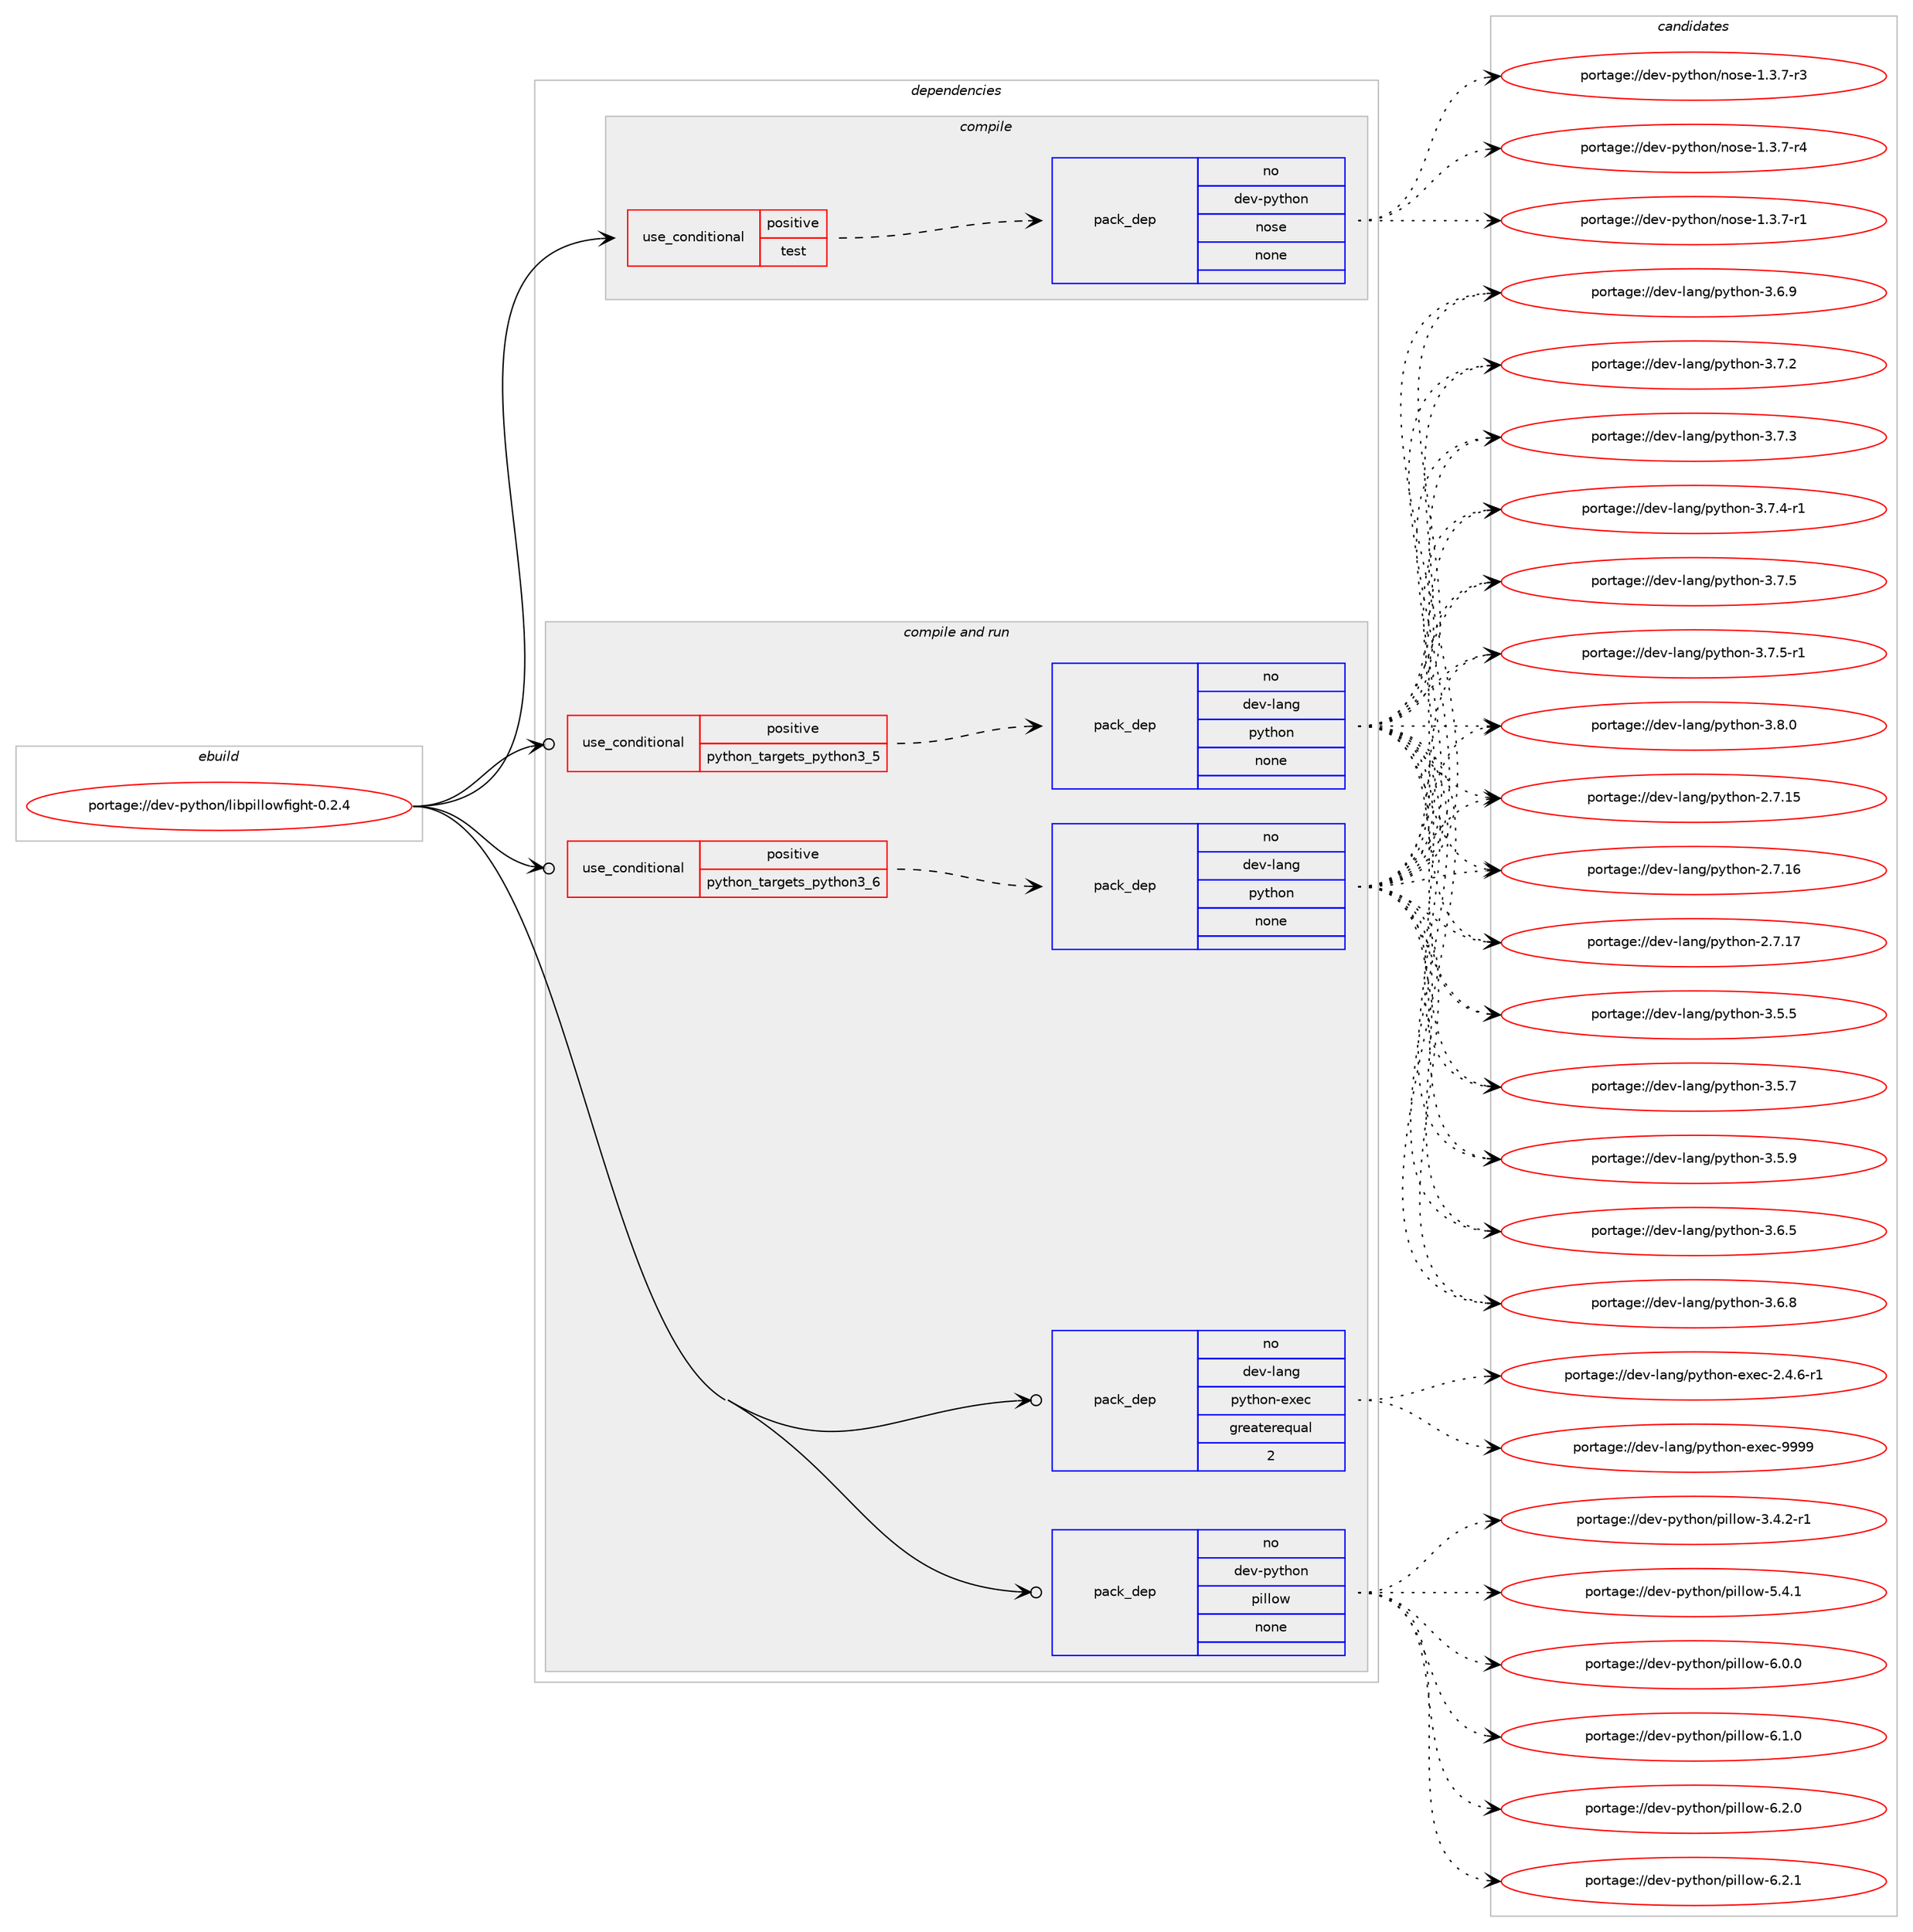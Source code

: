 digraph prolog {

# *************
# Graph options
# *************

newrank=true;
concentrate=true;
compound=true;
graph [rankdir=LR,fontname=Helvetica,fontsize=10,ranksep=1.5];#, ranksep=2.5, nodesep=0.2];
edge  [arrowhead=vee];
node  [fontname=Helvetica,fontsize=10];

# **********
# The ebuild
# **********

subgraph cluster_leftcol {
color=gray;
rank=same;
label=<<i>ebuild</i>>;
id [label="portage://dev-python/libpillowfight-0.2.4", color=red, width=4, href="../dev-python/libpillowfight-0.2.4.svg"];
}

# ****************
# The dependencies
# ****************

subgraph cluster_midcol {
color=gray;
label=<<i>dependencies</i>>;
subgraph cluster_compile {
fillcolor="#eeeeee";
style=filled;
label=<<i>compile</i>>;
subgraph cond31311 {
dependency148090 [label=<<TABLE BORDER="0" CELLBORDER="1" CELLSPACING="0" CELLPADDING="4"><TR><TD ROWSPAN="3" CELLPADDING="10">use_conditional</TD></TR><TR><TD>positive</TD></TR><TR><TD>test</TD></TR></TABLE>>, shape=none, color=red];
subgraph pack113444 {
dependency148091 [label=<<TABLE BORDER="0" CELLBORDER="1" CELLSPACING="0" CELLPADDING="4" WIDTH="220"><TR><TD ROWSPAN="6" CELLPADDING="30">pack_dep</TD></TR><TR><TD WIDTH="110">no</TD></TR><TR><TD>dev-python</TD></TR><TR><TD>nose</TD></TR><TR><TD>none</TD></TR><TR><TD></TD></TR></TABLE>>, shape=none, color=blue];
}
dependency148090:e -> dependency148091:w [weight=20,style="dashed",arrowhead="vee"];
}
id:e -> dependency148090:w [weight=20,style="solid",arrowhead="vee"];
}
subgraph cluster_compileandrun {
fillcolor="#eeeeee";
style=filled;
label=<<i>compile and run</i>>;
subgraph cond31312 {
dependency148092 [label=<<TABLE BORDER="0" CELLBORDER="1" CELLSPACING="0" CELLPADDING="4"><TR><TD ROWSPAN="3" CELLPADDING="10">use_conditional</TD></TR><TR><TD>positive</TD></TR><TR><TD>python_targets_python3_5</TD></TR></TABLE>>, shape=none, color=red];
subgraph pack113445 {
dependency148093 [label=<<TABLE BORDER="0" CELLBORDER="1" CELLSPACING="0" CELLPADDING="4" WIDTH="220"><TR><TD ROWSPAN="6" CELLPADDING="30">pack_dep</TD></TR><TR><TD WIDTH="110">no</TD></TR><TR><TD>dev-lang</TD></TR><TR><TD>python</TD></TR><TR><TD>none</TD></TR><TR><TD></TD></TR></TABLE>>, shape=none, color=blue];
}
dependency148092:e -> dependency148093:w [weight=20,style="dashed",arrowhead="vee"];
}
id:e -> dependency148092:w [weight=20,style="solid",arrowhead="odotvee"];
subgraph cond31313 {
dependency148094 [label=<<TABLE BORDER="0" CELLBORDER="1" CELLSPACING="0" CELLPADDING="4"><TR><TD ROWSPAN="3" CELLPADDING="10">use_conditional</TD></TR><TR><TD>positive</TD></TR><TR><TD>python_targets_python3_6</TD></TR></TABLE>>, shape=none, color=red];
subgraph pack113446 {
dependency148095 [label=<<TABLE BORDER="0" CELLBORDER="1" CELLSPACING="0" CELLPADDING="4" WIDTH="220"><TR><TD ROWSPAN="6" CELLPADDING="30">pack_dep</TD></TR><TR><TD WIDTH="110">no</TD></TR><TR><TD>dev-lang</TD></TR><TR><TD>python</TD></TR><TR><TD>none</TD></TR><TR><TD></TD></TR></TABLE>>, shape=none, color=blue];
}
dependency148094:e -> dependency148095:w [weight=20,style="dashed",arrowhead="vee"];
}
id:e -> dependency148094:w [weight=20,style="solid",arrowhead="odotvee"];
subgraph pack113447 {
dependency148096 [label=<<TABLE BORDER="0" CELLBORDER="1" CELLSPACING="0" CELLPADDING="4" WIDTH="220"><TR><TD ROWSPAN="6" CELLPADDING="30">pack_dep</TD></TR><TR><TD WIDTH="110">no</TD></TR><TR><TD>dev-lang</TD></TR><TR><TD>python-exec</TD></TR><TR><TD>greaterequal</TD></TR><TR><TD>2</TD></TR></TABLE>>, shape=none, color=blue];
}
id:e -> dependency148096:w [weight=20,style="solid",arrowhead="odotvee"];
subgraph pack113448 {
dependency148097 [label=<<TABLE BORDER="0" CELLBORDER="1" CELLSPACING="0" CELLPADDING="4" WIDTH="220"><TR><TD ROWSPAN="6" CELLPADDING="30">pack_dep</TD></TR><TR><TD WIDTH="110">no</TD></TR><TR><TD>dev-python</TD></TR><TR><TD>pillow</TD></TR><TR><TD>none</TD></TR><TR><TD></TD></TR></TABLE>>, shape=none, color=blue];
}
id:e -> dependency148097:w [weight=20,style="solid",arrowhead="odotvee"];
}
subgraph cluster_run {
fillcolor="#eeeeee";
style=filled;
label=<<i>run</i>>;
}
}

# **************
# The candidates
# **************

subgraph cluster_choices {
rank=same;
color=gray;
label=<<i>candidates</i>>;

subgraph choice113444 {
color=black;
nodesep=1;
choiceportage10010111845112121116104111110471101111151014549465146554511449 [label="portage://dev-python/nose-1.3.7-r1", color=red, width=4,href="../dev-python/nose-1.3.7-r1.svg"];
choiceportage10010111845112121116104111110471101111151014549465146554511451 [label="portage://dev-python/nose-1.3.7-r3", color=red, width=4,href="../dev-python/nose-1.3.7-r3.svg"];
choiceportage10010111845112121116104111110471101111151014549465146554511452 [label="portage://dev-python/nose-1.3.7-r4", color=red, width=4,href="../dev-python/nose-1.3.7-r4.svg"];
dependency148091:e -> choiceportage10010111845112121116104111110471101111151014549465146554511449:w [style=dotted,weight="100"];
dependency148091:e -> choiceportage10010111845112121116104111110471101111151014549465146554511451:w [style=dotted,weight="100"];
dependency148091:e -> choiceportage10010111845112121116104111110471101111151014549465146554511452:w [style=dotted,weight="100"];
}
subgraph choice113445 {
color=black;
nodesep=1;
choiceportage10010111845108971101034711212111610411111045504655464953 [label="portage://dev-lang/python-2.7.15", color=red, width=4,href="../dev-lang/python-2.7.15.svg"];
choiceportage10010111845108971101034711212111610411111045504655464954 [label="portage://dev-lang/python-2.7.16", color=red, width=4,href="../dev-lang/python-2.7.16.svg"];
choiceportage10010111845108971101034711212111610411111045504655464955 [label="portage://dev-lang/python-2.7.17", color=red, width=4,href="../dev-lang/python-2.7.17.svg"];
choiceportage100101118451089711010347112121116104111110455146534653 [label="portage://dev-lang/python-3.5.5", color=red, width=4,href="../dev-lang/python-3.5.5.svg"];
choiceportage100101118451089711010347112121116104111110455146534655 [label="portage://dev-lang/python-3.5.7", color=red, width=4,href="../dev-lang/python-3.5.7.svg"];
choiceportage100101118451089711010347112121116104111110455146534657 [label="portage://dev-lang/python-3.5.9", color=red, width=4,href="../dev-lang/python-3.5.9.svg"];
choiceportage100101118451089711010347112121116104111110455146544653 [label="portage://dev-lang/python-3.6.5", color=red, width=4,href="../dev-lang/python-3.6.5.svg"];
choiceportage100101118451089711010347112121116104111110455146544656 [label="portage://dev-lang/python-3.6.8", color=red, width=4,href="../dev-lang/python-3.6.8.svg"];
choiceportage100101118451089711010347112121116104111110455146544657 [label="portage://dev-lang/python-3.6.9", color=red, width=4,href="../dev-lang/python-3.6.9.svg"];
choiceportage100101118451089711010347112121116104111110455146554650 [label="portage://dev-lang/python-3.7.2", color=red, width=4,href="../dev-lang/python-3.7.2.svg"];
choiceportage100101118451089711010347112121116104111110455146554651 [label="portage://dev-lang/python-3.7.3", color=red, width=4,href="../dev-lang/python-3.7.3.svg"];
choiceportage1001011184510897110103471121211161041111104551465546524511449 [label="portage://dev-lang/python-3.7.4-r1", color=red, width=4,href="../dev-lang/python-3.7.4-r1.svg"];
choiceportage100101118451089711010347112121116104111110455146554653 [label="portage://dev-lang/python-3.7.5", color=red, width=4,href="../dev-lang/python-3.7.5.svg"];
choiceportage1001011184510897110103471121211161041111104551465546534511449 [label="portage://dev-lang/python-3.7.5-r1", color=red, width=4,href="../dev-lang/python-3.7.5-r1.svg"];
choiceportage100101118451089711010347112121116104111110455146564648 [label="portage://dev-lang/python-3.8.0", color=red, width=4,href="../dev-lang/python-3.8.0.svg"];
dependency148093:e -> choiceportage10010111845108971101034711212111610411111045504655464953:w [style=dotted,weight="100"];
dependency148093:e -> choiceportage10010111845108971101034711212111610411111045504655464954:w [style=dotted,weight="100"];
dependency148093:e -> choiceportage10010111845108971101034711212111610411111045504655464955:w [style=dotted,weight="100"];
dependency148093:e -> choiceportage100101118451089711010347112121116104111110455146534653:w [style=dotted,weight="100"];
dependency148093:e -> choiceportage100101118451089711010347112121116104111110455146534655:w [style=dotted,weight="100"];
dependency148093:e -> choiceportage100101118451089711010347112121116104111110455146534657:w [style=dotted,weight="100"];
dependency148093:e -> choiceportage100101118451089711010347112121116104111110455146544653:w [style=dotted,weight="100"];
dependency148093:e -> choiceportage100101118451089711010347112121116104111110455146544656:w [style=dotted,weight="100"];
dependency148093:e -> choiceportage100101118451089711010347112121116104111110455146544657:w [style=dotted,weight="100"];
dependency148093:e -> choiceportage100101118451089711010347112121116104111110455146554650:w [style=dotted,weight="100"];
dependency148093:e -> choiceportage100101118451089711010347112121116104111110455146554651:w [style=dotted,weight="100"];
dependency148093:e -> choiceportage1001011184510897110103471121211161041111104551465546524511449:w [style=dotted,weight="100"];
dependency148093:e -> choiceportage100101118451089711010347112121116104111110455146554653:w [style=dotted,weight="100"];
dependency148093:e -> choiceportage1001011184510897110103471121211161041111104551465546534511449:w [style=dotted,weight="100"];
dependency148093:e -> choiceportage100101118451089711010347112121116104111110455146564648:w [style=dotted,weight="100"];
}
subgraph choice113446 {
color=black;
nodesep=1;
choiceportage10010111845108971101034711212111610411111045504655464953 [label="portage://dev-lang/python-2.7.15", color=red, width=4,href="../dev-lang/python-2.7.15.svg"];
choiceportage10010111845108971101034711212111610411111045504655464954 [label="portage://dev-lang/python-2.7.16", color=red, width=4,href="../dev-lang/python-2.7.16.svg"];
choiceportage10010111845108971101034711212111610411111045504655464955 [label="portage://dev-lang/python-2.7.17", color=red, width=4,href="../dev-lang/python-2.7.17.svg"];
choiceportage100101118451089711010347112121116104111110455146534653 [label="portage://dev-lang/python-3.5.5", color=red, width=4,href="../dev-lang/python-3.5.5.svg"];
choiceportage100101118451089711010347112121116104111110455146534655 [label="portage://dev-lang/python-3.5.7", color=red, width=4,href="../dev-lang/python-3.5.7.svg"];
choiceportage100101118451089711010347112121116104111110455146534657 [label="portage://dev-lang/python-3.5.9", color=red, width=4,href="../dev-lang/python-3.5.9.svg"];
choiceportage100101118451089711010347112121116104111110455146544653 [label="portage://dev-lang/python-3.6.5", color=red, width=4,href="../dev-lang/python-3.6.5.svg"];
choiceportage100101118451089711010347112121116104111110455146544656 [label="portage://dev-lang/python-3.6.8", color=red, width=4,href="../dev-lang/python-3.6.8.svg"];
choiceportage100101118451089711010347112121116104111110455146544657 [label="portage://dev-lang/python-3.6.9", color=red, width=4,href="../dev-lang/python-3.6.9.svg"];
choiceportage100101118451089711010347112121116104111110455146554650 [label="portage://dev-lang/python-3.7.2", color=red, width=4,href="../dev-lang/python-3.7.2.svg"];
choiceportage100101118451089711010347112121116104111110455146554651 [label="portage://dev-lang/python-3.7.3", color=red, width=4,href="../dev-lang/python-3.7.3.svg"];
choiceportage1001011184510897110103471121211161041111104551465546524511449 [label="portage://dev-lang/python-3.7.4-r1", color=red, width=4,href="../dev-lang/python-3.7.4-r1.svg"];
choiceportage100101118451089711010347112121116104111110455146554653 [label="portage://dev-lang/python-3.7.5", color=red, width=4,href="../dev-lang/python-3.7.5.svg"];
choiceportage1001011184510897110103471121211161041111104551465546534511449 [label="portage://dev-lang/python-3.7.5-r1", color=red, width=4,href="../dev-lang/python-3.7.5-r1.svg"];
choiceportage100101118451089711010347112121116104111110455146564648 [label="portage://dev-lang/python-3.8.0", color=red, width=4,href="../dev-lang/python-3.8.0.svg"];
dependency148095:e -> choiceportage10010111845108971101034711212111610411111045504655464953:w [style=dotted,weight="100"];
dependency148095:e -> choiceportage10010111845108971101034711212111610411111045504655464954:w [style=dotted,weight="100"];
dependency148095:e -> choiceportage10010111845108971101034711212111610411111045504655464955:w [style=dotted,weight="100"];
dependency148095:e -> choiceportage100101118451089711010347112121116104111110455146534653:w [style=dotted,weight="100"];
dependency148095:e -> choiceportage100101118451089711010347112121116104111110455146534655:w [style=dotted,weight="100"];
dependency148095:e -> choiceportage100101118451089711010347112121116104111110455146534657:w [style=dotted,weight="100"];
dependency148095:e -> choiceportage100101118451089711010347112121116104111110455146544653:w [style=dotted,weight="100"];
dependency148095:e -> choiceportage100101118451089711010347112121116104111110455146544656:w [style=dotted,weight="100"];
dependency148095:e -> choiceportage100101118451089711010347112121116104111110455146544657:w [style=dotted,weight="100"];
dependency148095:e -> choiceportage100101118451089711010347112121116104111110455146554650:w [style=dotted,weight="100"];
dependency148095:e -> choiceportage100101118451089711010347112121116104111110455146554651:w [style=dotted,weight="100"];
dependency148095:e -> choiceportage1001011184510897110103471121211161041111104551465546524511449:w [style=dotted,weight="100"];
dependency148095:e -> choiceportage100101118451089711010347112121116104111110455146554653:w [style=dotted,weight="100"];
dependency148095:e -> choiceportage1001011184510897110103471121211161041111104551465546534511449:w [style=dotted,weight="100"];
dependency148095:e -> choiceportage100101118451089711010347112121116104111110455146564648:w [style=dotted,weight="100"];
}
subgraph choice113447 {
color=black;
nodesep=1;
choiceportage10010111845108971101034711212111610411111045101120101994550465246544511449 [label="portage://dev-lang/python-exec-2.4.6-r1", color=red, width=4,href="../dev-lang/python-exec-2.4.6-r1.svg"];
choiceportage10010111845108971101034711212111610411111045101120101994557575757 [label="portage://dev-lang/python-exec-9999", color=red, width=4,href="../dev-lang/python-exec-9999.svg"];
dependency148096:e -> choiceportage10010111845108971101034711212111610411111045101120101994550465246544511449:w [style=dotted,weight="100"];
dependency148096:e -> choiceportage10010111845108971101034711212111610411111045101120101994557575757:w [style=dotted,weight="100"];
}
subgraph choice113448 {
color=black;
nodesep=1;
choiceportage10010111845112121116104111110471121051081081111194551465246504511449 [label="portage://dev-python/pillow-3.4.2-r1", color=red, width=4,href="../dev-python/pillow-3.4.2-r1.svg"];
choiceportage1001011184511212111610411111047112105108108111119455346524649 [label="portage://dev-python/pillow-5.4.1", color=red, width=4,href="../dev-python/pillow-5.4.1.svg"];
choiceportage1001011184511212111610411111047112105108108111119455446484648 [label="portage://dev-python/pillow-6.0.0", color=red, width=4,href="../dev-python/pillow-6.0.0.svg"];
choiceportage1001011184511212111610411111047112105108108111119455446494648 [label="portage://dev-python/pillow-6.1.0", color=red, width=4,href="../dev-python/pillow-6.1.0.svg"];
choiceportage1001011184511212111610411111047112105108108111119455446504648 [label="portage://dev-python/pillow-6.2.0", color=red, width=4,href="../dev-python/pillow-6.2.0.svg"];
choiceportage1001011184511212111610411111047112105108108111119455446504649 [label="portage://dev-python/pillow-6.2.1", color=red, width=4,href="../dev-python/pillow-6.2.1.svg"];
dependency148097:e -> choiceportage10010111845112121116104111110471121051081081111194551465246504511449:w [style=dotted,weight="100"];
dependency148097:e -> choiceportage1001011184511212111610411111047112105108108111119455346524649:w [style=dotted,weight="100"];
dependency148097:e -> choiceportage1001011184511212111610411111047112105108108111119455446484648:w [style=dotted,weight="100"];
dependency148097:e -> choiceportage1001011184511212111610411111047112105108108111119455446494648:w [style=dotted,weight="100"];
dependency148097:e -> choiceportage1001011184511212111610411111047112105108108111119455446504648:w [style=dotted,weight="100"];
dependency148097:e -> choiceportage1001011184511212111610411111047112105108108111119455446504649:w [style=dotted,weight="100"];
}
}

}
